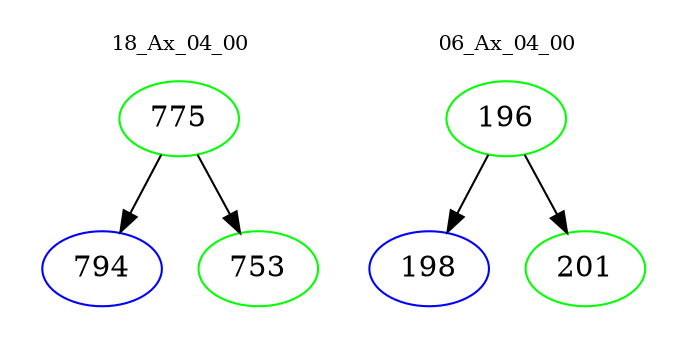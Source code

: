 digraph{
subgraph cluster_0 {
color = white
label = "18_Ax_04_00";
fontsize=10;
T0_775 [label="775", color="green"]
T0_775 -> T0_794 [color="black"]
T0_794 [label="794", color="blue"]
T0_775 -> T0_753 [color="black"]
T0_753 [label="753", color="green"]
}
subgraph cluster_1 {
color = white
label = "06_Ax_04_00";
fontsize=10;
T1_196 [label="196", color="green"]
T1_196 -> T1_198 [color="black"]
T1_198 [label="198", color="blue"]
T1_196 -> T1_201 [color="black"]
T1_201 [label="201", color="green"]
}
}
